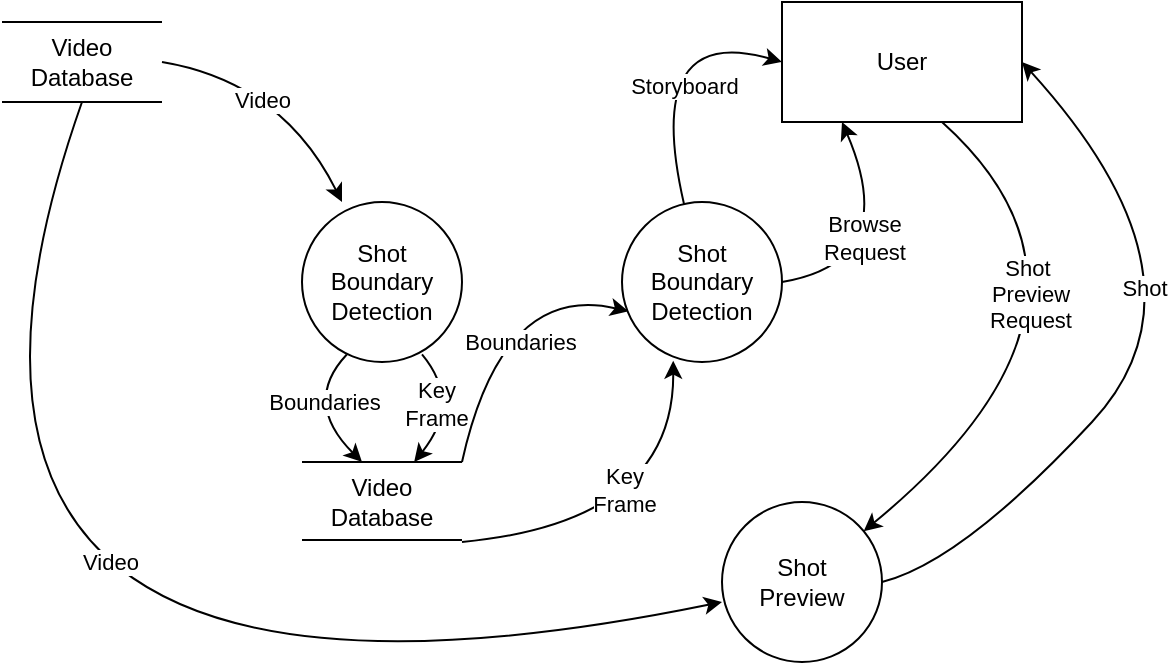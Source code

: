 <mxfile version="16.5.6" type="device"><diagram id="jwO2l5qZ8bXD-mBHbYuN" name="Page-1"><mxGraphModel dx="1038" dy="571" grid="1" gridSize="10" guides="1" tooltips="1" connect="1" arrows="1" fold="1" page="1" pageScale="1" pageWidth="850" pageHeight="1100" math="0" shadow="0"><root><mxCell id="0"/><mxCell id="1" parent="0"/><mxCell id="y0kDGFqNBBm0RO8KedWp-2" value="" style="endArrow=none;html=1;rounded=0;" edge="1" parent="1"><mxGeometry width="50" height="50" relative="1" as="geometry"><mxPoint x="120" y="120" as="sourcePoint"/><mxPoint x="200" y="120" as="targetPoint"/></mxGeometry></mxCell><mxCell id="y0kDGFqNBBm0RO8KedWp-3" value="" style="endArrow=none;html=1;rounded=0;" edge="1" parent="1"><mxGeometry width="50" height="50" relative="1" as="geometry"><mxPoint x="120" y="160" as="sourcePoint"/><mxPoint x="200" y="160" as="targetPoint"/></mxGeometry></mxCell><mxCell id="y0kDGFqNBBm0RO8KedWp-4" value="Video&lt;br&gt;Database" style="text;html=1;strokeColor=none;fillColor=none;align=center;verticalAlign=middle;whiteSpace=wrap;rounded=0;" vertex="1" parent="1"><mxGeometry x="120" y="120" width="80" height="40" as="geometry"/></mxCell><mxCell id="y0kDGFqNBBm0RO8KedWp-9" value="" style="curved=1;endArrow=classic;html=1;rounded=0;" edge="1" parent="1"><mxGeometry width="50" height="50" relative="1" as="geometry"><mxPoint x="200" y="140" as="sourcePoint"/><mxPoint x="290" y="210" as="targetPoint"/><Array as="points"><mxPoint x="260" y="150"/></Array></mxGeometry></mxCell><mxCell id="y0kDGFqNBBm0RO8KedWp-35" value="Video" style="edgeLabel;html=1;align=center;verticalAlign=middle;resizable=0;points=[];" vertex="1" connectable="0" parent="y0kDGFqNBBm0RO8KedWp-9"><mxGeometry x="-0.177" y="-10" relative="1" as="geometry"><mxPoint as="offset"/></mxGeometry></mxCell><mxCell id="y0kDGFqNBBm0RO8KedWp-10" value="" style="ellipse;whiteSpace=wrap;html=1;aspect=fixed;" vertex="1" parent="1"><mxGeometry x="270" y="210" width="80" height="80" as="geometry"/></mxCell><mxCell id="y0kDGFqNBBm0RO8KedWp-11" value="Shot&lt;br&gt;Boundary&lt;br&gt;Detection" style="text;html=1;strokeColor=none;fillColor=none;align=center;verticalAlign=middle;whiteSpace=wrap;rounded=0;" vertex="1" parent="1"><mxGeometry x="280" y="220" width="60" height="60" as="geometry"/></mxCell><mxCell id="y0kDGFqNBBm0RO8KedWp-12" value="" style="curved=1;endArrow=classic;html=1;rounded=0;" edge="1" parent="1"><mxGeometry width="50" height="50" relative="1" as="geometry"><mxPoint x="160" y="160" as="sourcePoint"/><mxPoint x="480" y="410" as="targetPoint"/><Array as="points"><mxPoint x="40" y="500"/></Array></mxGeometry></mxCell><mxCell id="y0kDGFqNBBm0RO8KedWp-36" value="Video" style="edgeLabel;html=1;align=center;verticalAlign=middle;resizable=0;points=[];" vertex="1" connectable="0" parent="y0kDGFqNBBm0RO8KedWp-12"><mxGeometry x="0.27" y="81" relative="1" as="geometry"><mxPoint as="offset"/></mxGeometry></mxCell><mxCell id="y0kDGFqNBBm0RO8KedWp-13" value="" style="ellipse;whiteSpace=wrap;html=1;aspect=fixed;" vertex="1" parent="1"><mxGeometry x="480" y="360" width="80" height="80" as="geometry"/></mxCell><mxCell id="y0kDGFqNBBm0RO8KedWp-14" value="Shot Preview" style="text;html=1;strokeColor=none;fillColor=none;align=center;verticalAlign=middle;whiteSpace=wrap;rounded=0;" vertex="1" parent="1"><mxGeometry x="490" y="370" width="60" height="60" as="geometry"/></mxCell><mxCell id="y0kDGFqNBBm0RO8KedWp-15" value="" style="rounded=0;whiteSpace=wrap;html=1;" vertex="1" parent="1"><mxGeometry x="510" y="110" width="120" height="60" as="geometry"/></mxCell><mxCell id="y0kDGFqNBBm0RO8KedWp-16" value="User" style="text;html=1;strokeColor=none;fillColor=none;align=center;verticalAlign=middle;whiteSpace=wrap;rounded=0;" vertex="1" parent="1"><mxGeometry x="510" y="110" width="120" height="60" as="geometry"/></mxCell><mxCell id="y0kDGFqNBBm0RO8KedWp-17" value="" style="curved=1;endArrow=classic;html=1;rounded=0;entryX=1;entryY=0.5;entryDx=0;entryDy=0;" edge="1" parent="1" target="y0kDGFqNBBm0RO8KedWp-16"><mxGeometry width="50" height="50" relative="1" as="geometry"><mxPoint x="560" y="400" as="sourcePoint"/><mxPoint x="640" y="140" as="targetPoint"/><Array as="points"><mxPoint x="600" y="390"/><mxPoint x="730" y="250"/></Array></mxGeometry></mxCell><mxCell id="y0kDGFqNBBm0RO8KedWp-42" value="Shot" style="edgeLabel;html=1;align=center;verticalAlign=middle;resizable=0;points=[];" vertex="1" connectable="0" parent="y0kDGFqNBBm0RO8KedWp-17"><mxGeometry x="0.067" y="27" relative="1" as="geometry"><mxPoint as="offset"/></mxGeometry></mxCell><mxCell id="y0kDGFqNBBm0RO8KedWp-18" value="" style="curved=1;endArrow=classic;html=1;rounded=0;" edge="1" parent="1" target="y0kDGFqNBBm0RO8KedWp-13"><mxGeometry width="50" height="50" relative="1" as="geometry"><mxPoint x="590" y="170" as="sourcePoint"/><mxPoint x="620" y="290" as="targetPoint"/><Array as="points"><mxPoint x="690" y="260"/></Array></mxGeometry></mxCell><mxCell id="y0kDGFqNBBm0RO8KedWp-41" value="Shot&amp;nbsp;&lt;br&gt;Preview&lt;br&gt;Request" style="edgeLabel;html=1;align=center;verticalAlign=middle;resizable=0;points=[];" vertex="1" connectable="0" parent="y0kDGFqNBBm0RO8KedWp-18"><mxGeometry x="-0.429" y="-34" relative="1" as="geometry"><mxPoint as="offset"/></mxGeometry></mxCell><mxCell id="y0kDGFqNBBm0RO8KedWp-20" value="Video&lt;br&gt;Database" style="text;html=1;strokeColor=none;fillColor=none;align=center;verticalAlign=middle;whiteSpace=wrap;rounded=0;" vertex="1" parent="1"><mxGeometry x="270" y="340" width="80" height="40" as="geometry"/></mxCell><mxCell id="y0kDGFqNBBm0RO8KedWp-21" value="" style="endArrow=none;html=1;rounded=0;" edge="1" parent="1"><mxGeometry width="50" height="50" relative="1" as="geometry"><mxPoint x="270" y="379" as="sourcePoint"/><mxPoint x="350" y="379" as="targetPoint"/></mxGeometry></mxCell><mxCell id="y0kDGFqNBBm0RO8KedWp-23" value="" style="endArrow=none;html=1;rounded=0;" edge="1" parent="1"><mxGeometry width="50" height="50" relative="1" as="geometry"><mxPoint x="270" y="340" as="sourcePoint"/><mxPoint x="350" y="340" as="targetPoint"/></mxGeometry></mxCell><mxCell id="y0kDGFqNBBm0RO8KedWp-24" value="" style="curved=1;endArrow=classic;html=1;rounded=0;exitX=0.28;exitY=0.953;exitDx=0;exitDy=0;exitPerimeter=0;" edge="1" parent="1" source="y0kDGFqNBBm0RO8KedWp-10"><mxGeometry width="50" height="50" relative="1" as="geometry"><mxPoint x="280" y="290" as="sourcePoint"/><mxPoint x="300" y="340" as="targetPoint"/><Array as="points"><mxPoint x="270" y="310"/></Array></mxGeometry></mxCell><mxCell id="y0kDGFqNBBm0RO8KedWp-37" value="Boundaries" style="edgeLabel;html=1;align=center;verticalAlign=middle;resizable=0;points=[];" vertex="1" connectable="0" parent="y0kDGFqNBBm0RO8KedWp-24"><mxGeometry x="0.081" y="8" relative="1" as="geometry"><mxPoint as="offset"/></mxGeometry></mxCell><mxCell id="y0kDGFqNBBm0RO8KedWp-25" value="" style="curved=1;endArrow=classic;html=1;rounded=0;exitX=0.2;exitY=0.953;exitDx=0;exitDy=0;exitPerimeter=0;" edge="1" parent="1" target="y0kDGFqNBBm0RO8KedWp-20"><mxGeometry width="50" height="50" relative="1" as="geometry"><mxPoint x="330" y="286.24" as="sourcePoint"/><mxPoint x="344" y="340" as="targetPoint"/><Array as="points"><mxPoint x="350" y="310.24"/></Array></mxGeometry></mxCell><mxCell id="y0kDGFqNBBm0RO8KedWp-38" value="Key&lt;br&gt;Frame" style="edgeLabel;html=1;align=center;verticalAlign=middle;resizable=0;points=[];" vertex="1" connectable="0" parent="y0kDGFqNBBm0RO8KedWp-25"><mxGeometry x="0.148" y="-10" relative="1" as="geometry"><mxPoint as="offset"/></mxGeometry></mxCell><mxCell id="y0kDGFqNBBm0RO8KedWp-26" value="" style="ellipse;whiteSpace=wrap;html=1;aspect=fixed;" vertex="1" parent="1"><mxGeometry x="430" y="210" width="80" height="80" as="geometry"/></mxCell><mxCell id="y0kDGFqNBBm0RO8KedWp-27" value="Shot&lt;br&gt;Boundary&lt;br&gt;Detection" style="text;html=1;strokeColor=none;fillColor=none;align=center;verticalAlign=middle;whiteSpace=wrap;rounded=0;" vertex="1" parent="1"><mxGeometry x="440" y="220" width="60" height="60" as="geometry"/></mxCell><mxCell id="y0kDGFqNBBm0RO8KedWp-29" value="" style="curved=1;endArrow=classic;html=1;rounded=0;exitX=1;exitY=1;exitDx=0;exitDy=0;entryX=0.32;entryY=0.992;entryDx=0;entryDy=0;entryPerimeter=0;" edge="1" parent="1" source="y0kDGFqNBBm0RO8KedWp-20" target="y0kDGFqNBBm0RO8KedWp-26"><mxGeometry width="50" height="50" relative="1" as="geometry"><mxPoint x="360" y="350" as="sourcePoint"/><mxPoint x="456" y="300" as="targetPoint"/><Array as="points"><mxPoint x="456" y="370"/></Array></mxGeometry></mxCell><mxCell id="y0kDGFqNBBm0RO8KedWp-40" value="Key&lt;br&gt;Frame" style="edgeLabel;html=1;align=center;verticalAlign=middle;resizable=0;points=[];" vertex="1" connectable="0" parent="y0kDGFqNBBm0RO8KedWp-29"><mxGeometry x="-0.12" y="19" relative="1" as="geometry"><mxPoint as="offset"/></mxGeometry></mxCell><mxCell id="y0kDGFqNBBm0RO8KedWp-31" value="" style="curved=1;endArrow=classic;html=1;rounded=0;exitX=1;exitY=0.5;exitDx=0;exitDy=0;entryX=0.04;entryY=0.683;entryDx=0;entryDy=0;entryPerimeter=0;" edge="1" parent="1" target="y0kDGFqNBBm0RO8KedWp-26"><mxGeometry width="50" height="50" relative="1" as="geometry"><mxPoint x="350" y="340" as="sourcePoint"/><mxPoint x="420" y="272" as="targetPoint"/><Array as="points"><mxPoint x="370" y="250"/></Array></mxGeometry></mxCell><mxCell id="y0kDGFqNBBm0RO8KedWp-39" value="Boundaries" style="edgeLabel;html=1;align=center;verticalAlign=middle;resizable=0;points=[];" vertex="1" connectable="0" parent="y0kDGFqNBBm0RO8KedWp-31"><mxGeometry x="-0.169" y="-15" relative="1" as="geometry"><mxPoint as="offset"/></mxGeometry></mxCell><mxCell id="y0kDGFqNBBm0RO8KedWp-34" value="" style="curved=1;endArrow=classic;html=1;rounded=0;entryX=0.25;entryY=1;entryDx=0;entryDy=0;" edge="1" parent="1" target="y0kDGFqNBBm0RO8KedWp-16"><mxGeometry width="50" height="50" relative="1" as="geometry"><mxPoint x="510" y="250" as="sourcePoint"/><mxPoint x="550" y="180" as="targetPoint"/><Array as="points"><mxPoint x="570" y="240"/></Array></mxGeometry></mxCell><mxCell id="y0kDGFqNBBm0RO8KedWp-44" value="Browse&lt;br&gt;Request" style="edgeLabel;html=1;align=center;verticalAlign=middle;resizable=0;points=[];" vertex="1" connectable="0" parent="y0kDGFqNBBm0RO8KedWp-34"><mxGeometry x="0.171" y="13" relative="1" as="geometry"><mxPoint as="offset"/></mxGeometry></mxCell><mxCell id="y0kDGFqNBBm0RO8KedWp-45" value="" style="curved=1;endArrow=classic;html=1;rounded=0;entryX=0;entryY=0.5;entryDx=0;entryDy=0;" edge="1" parent="1" source="y0kDGFqNBBm0RO8KedWp-26" target="y0kDGFqNBBm0RO8KedWp-16"><mxGeometry width="50" height="50" relative="1" as="geometry"><mxPoint x="425" y="170" as="sourcePoint"/><mxPoint x="515" y="240" as="targetPoint"/><Array as="points"><mxPoint x="440" y="120"/></Array></mxGeometry></mxCell><mxCell id="y0kDGFqNBBm0RO8KedWp-46" value="Storyboard" style="edgeLabel;html=1;align=center;verticalAlign=middle;resizable=0;points=[];" vertex="1" connectable="0" parent="y0kDGFqNBBm0RO8KedWp-45"><mxGeometry x="-0.311" y="-13" relative="1" as="geometry"><mxPoint as="offset"/></mxGeometry></mxCell></root></mxGraphModel></diagram></mxfile>